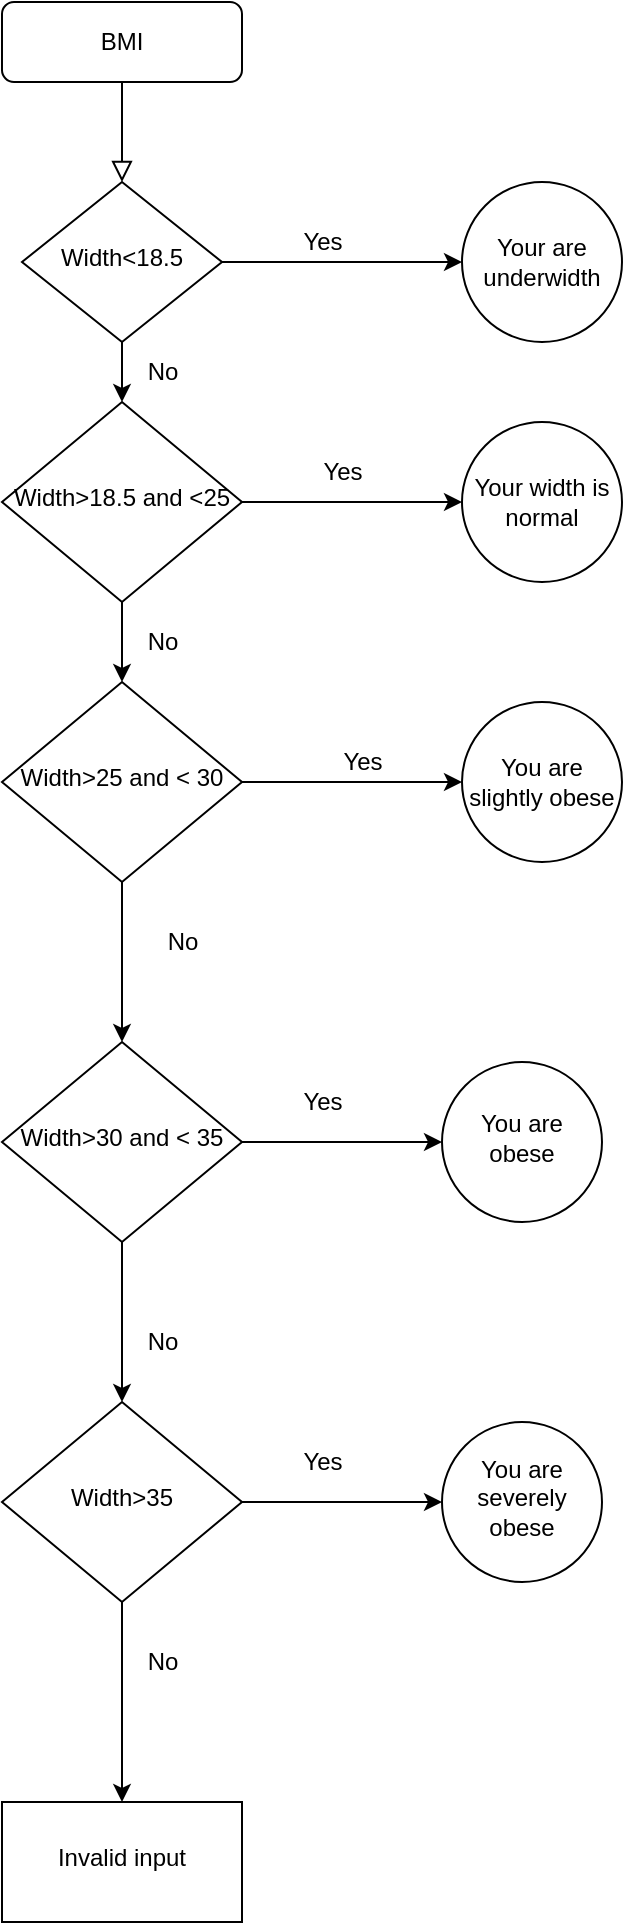 <mxfile version="20.7.4" type="github">
  <diagram id="C5RBs43oDa-KdzZeNtuy" name="Page-1">
    <mxGraphModel dx="833" dy="490" grid="1" gridSize="10" guides="1" tooltips="1" connect="1" arrows="1" fold="1" page="1" pageScale="1" pageWidth="827" pageHeight="1169" math="0" shadow="0">
      <root>
        <mxCell id="WIyWlLk6GJQsqaUBKTNV-0" />
        <mxCell id="WIyWlLk6GJQsqaUBKTNV-1" parent="WIyWlLk6GJQsqaUBKTNV-0" />
        <mxCell id="NDnfBXwf6tlhHxc3BCBP-61" value="" style="rounded=0;html=1;jettySize=auto;orthogonalLoop=1;fontSize=11;endArrow=block;endFill=0;endSize=8;strokeWidth=1;shadow=0;labelBackgroundColor=none;edgeStyle=orthogonalEdgeStyle;" edge="1" parent="WIyWlLk6GJQsqaUBKTNV-1" source="NDnfBXwf6tlhHxc3BCBP-62" target="NDnfBXwf6tlhHxc3BCBP-65">
          <mxGeometry relative="1" as="geometry" />
        </mxCell>
        <mxCell id="NDnfBXwf6tlhHxc3BCBP-62" value="BMI" style="rounded=1;whiteSpace=wrap;html=1;fontSize=12;glass=0;strokeWidth=1;shadow=0;" vertex="1" parent="WIyWlLk6GJQsqaUBKTNV-1">
          <mxGeometry x="160" y="80" width="120" height="40" as="geometry" />
        </mxCell>
        <mxCell id="NDnfBXwf6tlhHxc3BCBP-63" style="edgeStyle=orthogonalEdgeStyle;rounded=0;orthogonalLoop=1;jettySize=auto;html=1;exitX=1;exitY=0.5;exitDx=0;exitDy=0;entryX=0;entryY=0.5;entryDx=0;entryDy=0;" edge="1" parent="WIyWlLk6GJQsqaUBKTNV-1" source="NDnfBXwf6tlhHxc3BCBP-65" target="NDnfBXwf6tlhHxc3BCBP-66">
          <mxGeometry relative="1" as="geometry" />
        </mxCell>
        <mxCell id="NDnfBXwf6tlhHxc3BCBP-64" style="edgeStyle=orthogonalEdgeStyle;rounded=0;orthogonalLoop=1;jettySize=auto;html=1;exitX=0.5;exitY=1;exitDx=0;exitDy=0;entryX=0.5;entryY=0;entryDx=0;entryDy=0;" edge="1" parent="WIyWlLk6GJQsqaUBKTNV-1" source="NDnfBXwf6tlhHxc3BCBP-65" target="NDnfBXwf6tlhHxc3BCBP-69">
          <mxGeometry relative="1" as="geometry" />
        </mxCell>
        <mxCell id="NDnfBXwf6tlhHxc3BCBP-65" value="Width&amp;lt;18.5" style="rhombus;whiteSpace=wrap;html=1;shadow=0;fontFamily=Helvetica;fontSize=12;align=center;strokeWidth=1;spacing=6;spacingTop=-4;" vertex="1" parent="WIyWlLk6GJQsqaUBKTNV-1">
          <mxGeometry x="170" y="170" width="100" height="80" as="geometry" />
        </mxCell>
        <mxCell id="NDnfBXwf6tlhHxc3BCBP-66" value="Your are underwidth" style="ellipse;whiteSpace=wrap;html=1;rounded=1;glass=0;strokeWidth=1;shadow=0;" vertex="1" parent="WIyWlLk6GJQsqaUBKTNV-1">
          <mxGeometry x="390" y="170" width="80" height="80" as="geometry" />
        </mxCell>
        <mxCell id="NDnfBXwf6tlhHxc3BCBP-67" style="edgeStyle=orthogonalEdgeStyle;rounded=0;orthogonalLoop=1;jettySize=auto;html=1;exitX=1;exitY=0.5;exitDx=0;exitDy=0;" edge="1" parent="WIyWlLk6GJQsqaUBKTNV-1" source="NDnfBXwf6tlhHxc3BCBP-69">
          <mxGeometry relative="1" as="geometry">
            <mxPoint x="390" y="330" as="targetPoint" />
          </mxGeometry>
        </mxCell>
        <mxCell id="NDnfBXwf6tlhHxc3BCBP-68" style="edgeStyle=orthogonalEdgeStyle;rounded=0;orthogonalLoop=1;jettySize=auto;html=1;exitX=0.5;exitY=1;exitDx=0;exitDy=0;" edge="1" parent="WIyWlLk6GJQsqaUBKTNV-1" source="NDnfBXwf6tlhHxc3BCBP-69">
          <mxGeometry relative="1" as="geometry">
            <mxPoint x="220" y="420" as="targetPoint" />
          </mxGeometry>
        </mxCell>
        <mxCell id="NDnfBXwf6tlhHxc3BCBP-69" value="Width&amp;gt;18.5 and &amp;lt;25" style="rhombus;whiteSpace=wrap;html=1;shadow=0;fontFamily=Helvetica;fontSize=12;align=center;strokeWidth=1;spacing=6;spacingTop=-4;" vertex="1" parent="WIyWlLk6GJQsqaUBKTNV-1">
          <mxGeometry x="160" y="280" width="120" height="100" as="geometry" />
        </mxCell>
        <mxCell id="NDnfBXwf6tlhHxc3BCBP-70" value="Yes" style="text;html=1;align=center;verticalAlign=middle;resizable=0;points=[];autosize=1;strokeColor=none;fillColor=none;" vertex="1" parent="WIyWlLk6GJQsqaUBKTNV-1">
          <mxGeometry x="300" y="185" width="40" height="30" as="geometry" />
        </mxCell>
        <mxCell id="NDnfBXwf6tlhHxc3BCBP-71" value="No" style="text;html=1;align=center;verticalAlign=middle;resizable=0;points=[];autosize=1;strokeColor=none;fillColor=none;" vertex="1" parent="WIyWlLk6GJQsqaUBKTNV-1">
          <mxGeometry x="220" y="250" width="40" height="30" as="geometry" />
        </mxCell>
        <mxCell id="NDnfBXwf6tlhHxc3BCBP-72" value="Your width is normal" style="ellipse;whiteSpace=wrap;html=1;rounded=1;glass=0;strokeWidth=1;shadow=0;" vertex="1" parent="WIyWlLk6GJQsqaUBKTNV-1">
          <mxGeometry x="390" y="290" width="80" height="80" as="geometry" />
        </mxCell>
        <mxCell id="NDnfBXwf6tlhHxc3BCBP-73" style="edgeStyle=orthogonalEdgeStyle;rounded=0;orthogonalLoop=1;jettySize=auto;html=1;exitX=1;exitY=0.5;exitDx=0;exitDy=0;entryX=0;entryY=0.5;entryDx=0;entryDy=0;" edge="1" parent="WIyWlLk6GJQsqaUBKTNV-1" source="NDnfBXwf6tlhHxc3BCBP-75" target="NDnfBXwf6tlhHxc3BCBP-76">
          <mxGeometry relative="1" as="geometry">
            <mxPoint x="390" y="480" as="targetPoint" />
          </mxGeometry>
        </mxCell>
        <mxCell id="NDnfBXwf6tlhHxc3BCBP-74" value="" style="edgeStyle=orthogonalEdgeStyle;rounded=0;orthogonalLoop=1;jettySize=auto;html=1;" edge="1" parent="WIyWlLk6GJQsqaUBKTNV-1" source="NDnfBXwf6tlhHxc3BCBP-75" target="NDnfBXwf6tlhHxc3BCBP-82">
          <mxGeometry relative="1" as="geometry" />
        </mxCell>
        <mxCell id="NDnfBXwf6tlhHxc3BCBP-75" value="Width&amp;gt;25 and &amp;lt; 30" style="rhombus;whiteSpace=wrap;html=1;shadow=0;fontFamily=Helvetica;fontSize=12;align=center;strokeWidth=1;spacing=6;spacingTop=-4;" vertex="1" parent="WIyWlLk6GJQsqaUBKTNV-1">
          <mxGeometry x="160" y="420" width="120" height="100" as="geometry" />
        </mxCell>
        <mxCell id="NDnfBXwf6tlhHxc3BCBP-76" value="You are slightly obese" style="ellipse;whiteSpace=wrap;html=1;rounded=1;glass=0;strokeWidth=1;shadow=0;" vertex="1" parent="WIyWlLk6GJQsqaUBKTNV-1">
          <mxGeometry x="390" y="430" width="80" height="80" as="geometry" />
        </mxCell>
        <mxCell id="NDnfBXwf6tlhHxc3BCBP-77" value="Yes" style="text;html=1;align=center;verticalAlign=middle;resizable=0;points=[];autosize=1;strokeColor=none;fillColor=none;" vertex="1" parent="WIyWlLk6GJQsqaUBKTNV-1">
          <mxGeometry x="310" y="300" width="40" height="30" as="geometry" />
        </mxCell>
        <mxCell id="NDnfBXwf6tlhHxc3BCBP-78" value="No" style="text;html=1;align=center;verticalAlign=middle;resizable=0;points=[];autosize=1;strokeColor=none;fillColor=none;" vertex="1" parent="WIyWlLk6GJQsqaUBKTNV-1">
          <mxGeometry x="220" y="385" width="40" height="30" as="geometry" />
        </mxCell>
        <mxCell id="NDnfBXwf6tlhHxc3BCBP-79" value="Yes" style="text;html=1;align=center;verticalAlign=middle;resizable=0;points=[];autosize=1;strokeColor=none;fillColor=none;" vertex="1" parent="WIyWlLk6GJQsqaUBKTNV-1">
          <mxGeometry x="320" y="445" width="40" height="30" as="geometry" />
        </mxCell>
        <mxCell id="NDnfBXwf6tlhHxc3BCBP-80" value="" style="edgeStyle=orthogonalEdgeStyle;rounded=0;orthogonalLoop=1;jettySize=auto;html=1;" edge="1" parent="WIyWlLk6GJQsqaUBKTNV-1" source="NDnfBXwf6tlhHxc3BCBP-82" target="NDnfBXwf6tlhHxc3BCBP-83">
          <mxGeometry relative="1" as="geometry" />
        </mxCell>
        <mxCell id="NDnfBXwf6tlhHxc3BCBP-81" value="" style="edgeStyle=orthogonalEdgeStyle;rounded=0;orthogonalLoop=1;jettySize=auto;html=1;" edge="1" parent="WIyWlLk6GJQsqaUBKTNV-1" source="NDnfBXwf6tlhHxc3BCBP-82" target="NDnfBXwf6tlhHxc3BCBP-87">
          <mxGeometry relative="1" as="geometry" />
        </mxCell>
        <mxCell id="NDnfBXwf6tlhHxc3BCBP-82" value="Width&amp;gt;30 and &amp;lt; 35" style="rhombus;whiteSpace=wrap;html=1;shadow=0;fontFamily=Helvetica;fontSize=12;align=center;strokeWidth=1;spacing=6;spacingTop=-4;" vertex="1" parent="WIyWlLk6GJQsqaUBKTNV-1">
          <mxGeometry x="160" y="600" width="120" height="100" as="geometry" />
        </mxCell>
        <mxCell id="NDnfBXwf6tlhHxc3BCBP-83" value="You are obese" style="ellipse;whiteSpace=wrap;html=1;shadow=0;strokeWidth=1;spacing=6;spacingTop=-4;" vertex="1" parent="WIyWlLk6GJQsqaUBKTNV-1">
          <mxGeometry x="380" y="610" width="80" height="80" as="geometry" />
        </mxCell>
        <mxCell id="NDnfBXwf6tlhHxc3BCBP-84" value="No" style="text;html=1;align=center;verticalAlign=middle;resizable=0;points=[];autosize=1;strokeColor=none;fillColor=none;" vertex="1" parent="WIyWlLk6GJQsqaUBKTNV-1">
          <mxGeometry x="230" y="535" width="40" height="30" as="geometry" />
        </mxCell>
        <mxCell id="NDnfBXwf6tlhHxc3BCBP-85" value="" style="edgeStyle=orthogonalEdgeStyle;rounded=0;orthogonalLoop=1;jettySize=auto;html=1;" edge="1" parent="WIyWlLk6GJQsqaUBKTNV-1" source="NDnfBXwf6tlhHxc3BCBP-87" target="NDnfBXwf6tlhHxc3BCBP-88">
          <mxGeometry relative="1" as="geometry" />
        </mxCell>
        <mxCell id="NDnfBXwf6tlhHxc3BCBP-86" value="" style="edgeStyle=orthogonalEdgeStyle;rounded=0;orthogonalLoop=1;jettySize=auto;html=1;" edge="1" parent="WIyWlLk6GJQsqaUBKTNV-1" source="NDnfBXwf6tlhHxc3BCBP-87" target="NDnfBXwf6tlhHxc3BCBP-92">
          <mxGeometry relative="1" as="geometry" />
        </mxCell>
        <mxCell id="NDnfBXwf6tlhHxc3BCBP-87" value="Width&amp;gt;35" style="rhombus;whiteSpace=wrap;html=1;shadow=0;fontFamily=Helvetica;fontSize=12;align=center;strokeWidth=1;spacing=6;spacingTop=-4;" vertex="1" parent="WIyWlLk6GJQsqaUBKTNV-1">
          <mxGeometry x="160" y="780" width="120" height="100" as="geometry" />
        </mxCell>
        <mxCell id="NDnfBXwf6tlhHxc3BCBP-88" value="You are severely obese" style="ellipse;whiteSpace=wrap;html=1;shadow=0;strokeWidth=1;spacing=6;spacingTop=-4;" vertex="1" parent="WIyWlLk6GJQsqaUBKTNV-1">
          <mxGeometry x="380" y="790" width="80" height="80" as="geometry" />
        </mxCell>
        <mxCell id="NDnfBXwf6tlhHxc3BCBP-89" value="Yes" style="text;html=1;align=center;verticalAlign=middle;resizable=0;points=[];autosize=1;strokeColor=none;fillColor=none;" vertex="1" parent="WIyWlLk6GJQsqaUBKTNV-1">
          <mxGeometry x="300" y="615" width="40" height="30" as="geometry" />
        </mxCell>
        <mxCell id="NDnfBXwf6tlhHxc3BCBP-90" value="No" style="text;html=1;align=center;verticalAlign=middle;resizable=0;points=[];autosize=1;strokeColor=none;fillColor=none;" vertex="1" parent="WIyWlLk6GJQsqaUBKTNV-1">
          <mxGeometry x="220" y="735" width="40" height="30" as="geometry" />
        </mxCell>
        <mxCell id="NDnfBXwf6tlhHxc3BCBP-91" value="Yes" style="text;html=1;align=center;verticalAlign=middle;resizable=0;points=[];autosize=1;strokeColor=none;fillColor=none;" vertex="1" parent="WIyWlLk6GJQsqaUBKTNV-1">
          <mxGeometry x="300" y="795" width="40" height="30" as="geometry" />
        </mxCell>
        <mxCell id="NDnfBXwf6tlhHxc3BCBP-92" value="Invalid input" style="whiteSpace=wrap;html=1;shadow=0;strokeWidth=1;spacing=6;spacingTop=-4;" vertex="1" parent="WIyWlLk6GJQsqaUBKTNV-1">
          <mxGeometry x="160" y="980" width="120" height="60" as="geometry" />
        </mxCell>
        <mxCell id="NDnfBXwf6tlhHxc3BCBP-93" value="No" style="text;html=1;align=center;verticalAlign=middle;resizable=0;points=[];autosize=1;strokeColor=none;fillColor=none;" vertex="1" parent="WIyWlLk6GJQsqaUBKTNV-1">
          <mxGeometry x="220" y="895" width="40" height="30" as="geometry" />
        </mxCell>
      </root>
    </mxGraphModel>
  </diagram>
</mxfile>

